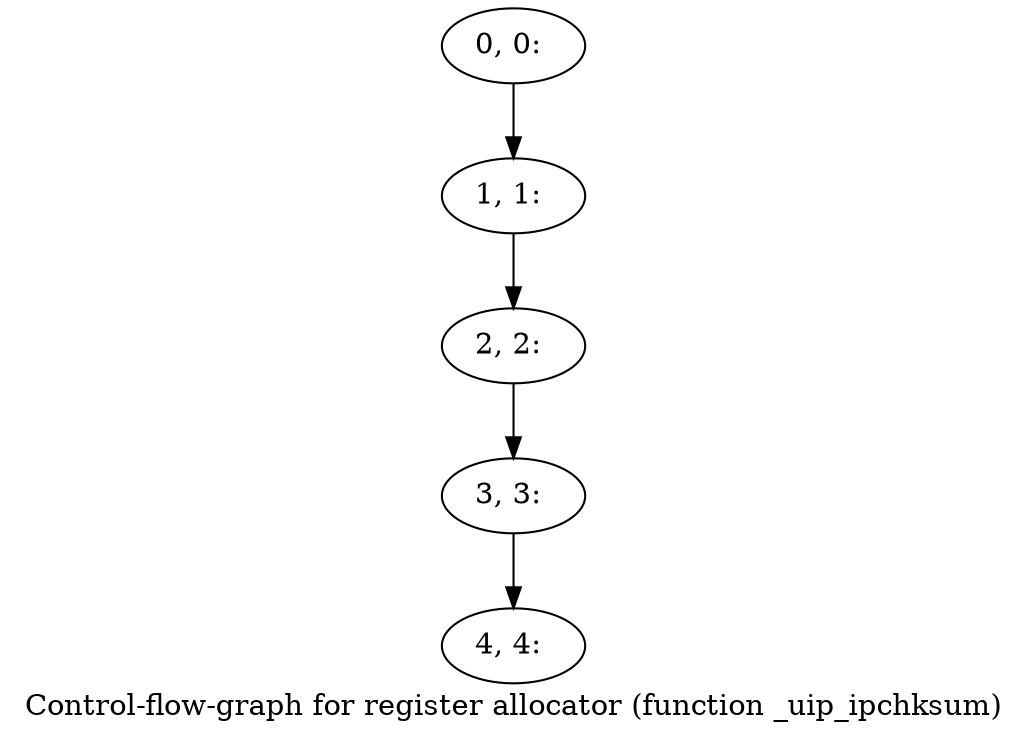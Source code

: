 digraph G {
graph [label="Control-flow-graph for register allocator (function _uip_ipchksum)"]
0[label="0, 0: "];
1[label="1, 1: "];
2[label="2, 2: "];
3[label="3, 3: "];
4[label="4, 4: "];
0->1 ;
1->2 ;
2->3 ;
3->4 ;
}
